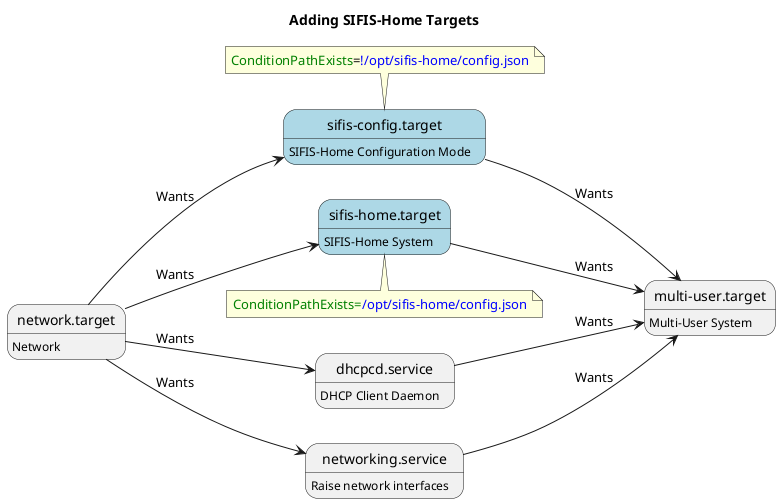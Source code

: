 @startuml
title Adding SIFIS-Home Targets
hide empty description
left to right direction

' NOTE: Other targets relevant to boot were left out of the picture to
'       clarify SIFIS-Home target additions. All targets and services
'       left out of the picture still exist. We only add two new
'       targets and do not remove anything.

' SIFIS-Home targets
state "sifis-config.target" as sifis_config #lightblue : SIFIS-Home Configuration Mode
state "sifis-home.target"   as sifis_home   #lightblue : SIFIS-Home System

' SIFIS-Home target conditions
note top of sifis_config : <font color=green>ConditionPathExists</font>=<font color=blue>!/opt/sifis-home/config.json</font>
note bottom of sifis_home : <font color=green>ConditionPathExists=<font color=blue>/opt/sifis-home/config.json</font>

' SIFIS-Home dependencies
network --> sifis_config : Wants
network --> sifis_home : Wants
sifis_config --> multi_user : Wants
sifis_home --> multi_user : Wants

' State for each target
'state "basic.target"        as basic        : Basic System
'state "cryptsetup.target"   as cryptsetup   : Local Encrypted Volumes
'state "getty.target"        as getty        : Login Prompts
'state "local-fs.target"     as local_fs     : Local File Systems
state "multi-user.target"   as multi_user   : Multi-User System
state "network.target"      as network      : Network
'state "paths.target"        as paths        : Paths
'state "remote-fs.target"    as remote_fs    : Remote File Systems
'state "slices.target"       as slices       : Slices
'state "sockets.target"      as sockets      : Sockets
'state "swap.target"         as swap         : Swap
'state "sysinit.target"      as sysinit      : System Initialization
'state "timers.target"       as timers       : Timers

' State for some services that are dependency for essential targets
state "dhcpcd.service"      as dhcpcd       : DHCP Client Daemon
state "networking.service"  as networking   : Raise network interfaces

' Multi-User System target dependencies
'basic -[#red,bold]-> multi_user : Requires
dhcpcd --> multi_user : Wants
'getty --> multi_user : Wants
networking --> multi_user : Wants
'remote_fs --> multi_user : Wants

' Basic System target dependencies
'paths --> basic : Wants
'slices --> basic : Wants
'sockets --> basic : Wants
'sysinit -[#red,bold]-> basic : Requires
'timers --> basic : Wants

' System Initialization target dependencies
'cryptsetup --> sysinit : Wants
'local_fs --> sysinit : Wants
'swap --> sysinit : Wants

' DHCP Client Daemon service dependencies
network --> dhcpcd : Wants

' Raise network interfaces service dependencies
network --> networking : Wants

@enduml
